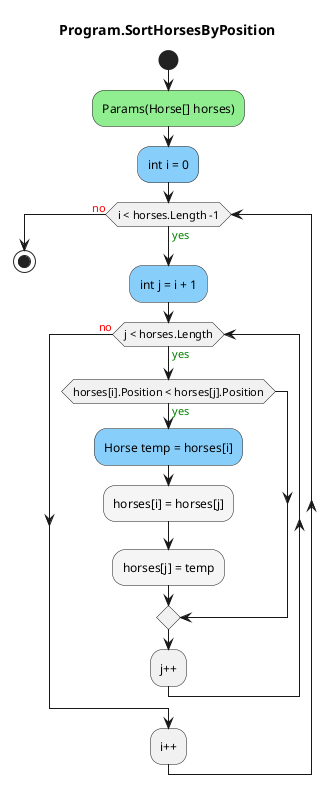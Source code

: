 @startuml Program.SortHorsesByPosition
title Program.SortHorsesByPosition
start
#LightGreen:Params(Horse[] horses);
#LightSkyBlue:int i = 0;
while (i < horses.Length -1) is (<color:green>yes)
        #LightSkyBlue:int j = i + 1;
        while (j < horses.Length) is (<color:green>yes)
                if (horses[i].Position < horses[j].Position) then (<color:green>yes)
                        #LightSkyBlue:Horse temp = horses[i];
                        #WhiteSmoke:horses[i] = horses[j];
                        #WhiteSmoke:horses[j] = temp;
                endif
        :j++;
        endwhile (<color:red>no)
:i++;
endwhile (<color:red>no)
stop
@enduml
